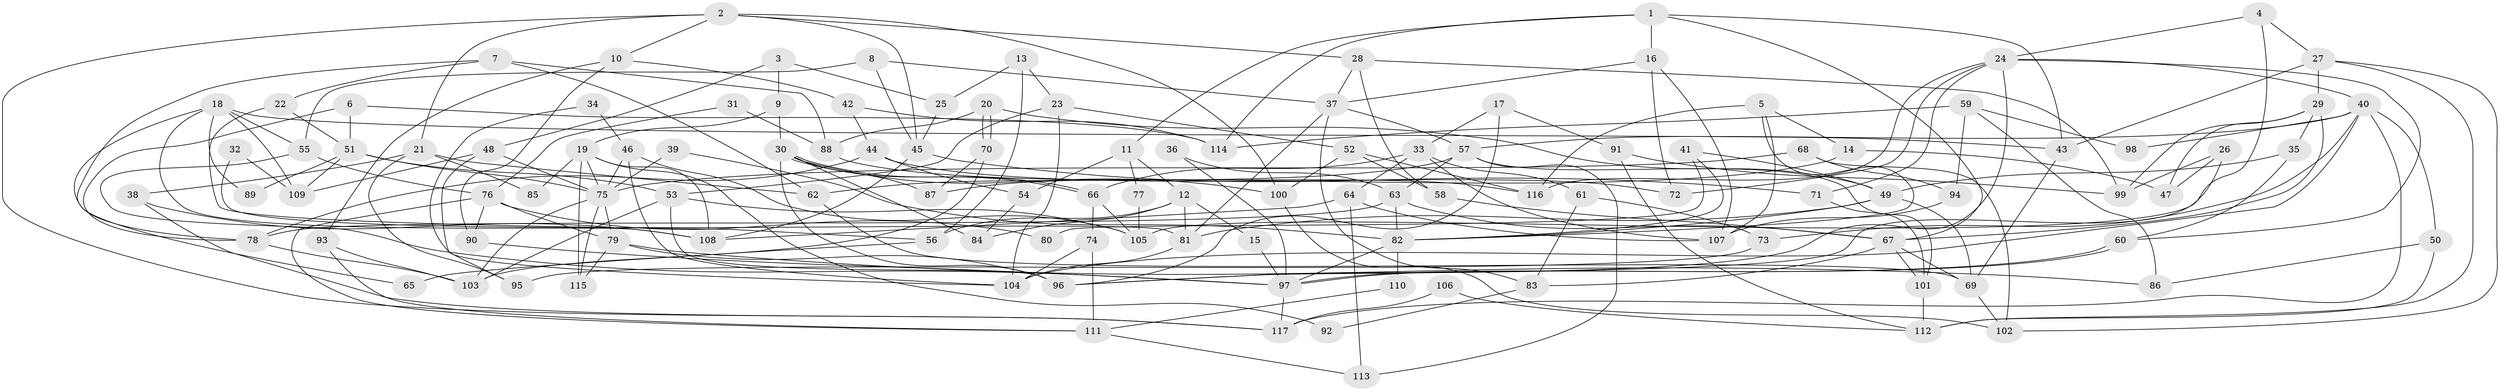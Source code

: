 // coarse degree distribution, {5: 0.12658227848101267, 8: 0.05063291139240506, 4: 0.13924050632911392, 6: 0.189873417721519, 7: 0.10126582278481013, 3: 0.17721518987341772, 2: 0.1518987341772152, 9: 0.0379746835443038, 11: 0.012658227848101266, 10: 0.012658227848101266}
// Generated by graph-tools (version 1.1) at 2025/24/03/03/25 07:24:00]
// undirected, 117 vertices, 234 edges
graph export_dot {
graph [start="1"]
  node [color=gray90,style=filled];
  1;
  2;
  3;
  4;
  5;
  6;
  7;
  8;
  9;
  10;
  11;
  12;
  13;
  14;
  15;
  16;
  17;
  18;
  19;
  20;
  21;
  22;
  23;
  24;
  25;
  26;
  27;
  28;
  29;
  30;
  31;
  32;
  33;
  34;
  35;
  36;
  37;
  38;
  39;
  40;
  41;
  42;
  43;
  44;
  45;
  46;
  47;
  48;
  49;
  50;
  51;
  52;
  53;
  54;
  55;
  56;
  57;
  58;
  59;
  60;
  61;
  62;
  63;
  64;
  65;
  66;
  67;
  68;
  69;
  70;
  71;
  72;
  73;
  74;
  75;
  76;
  77;
  78;
  79;
  80;
  81;
  82;
  83;
  84;
  85;
  86;
  87;
  88;
  89;
  90;
  91;
  92;
  93;
  94;
  95;
  96;
  97;
  98;
  99;
  100;
  101;
  102;
  103;
  104;
  105;
  106;
  107;
  108;
  109;
  110;
  111;
  112;
  113;
  114;
  115;
  116;
  117;
  1 -- 16;
  1 -- 67;
  1 -- 11;
  1 -- 43;
  1 -- 114;
  2 -- 28;
  2 -- 117;
  2 -- 10;
  2 -- 21;
  2 -- 45;
  2 -- 100;
  3 -- 9;
  3 -- 48;
  3 -- 25;
  4 -- 27;
  4 -- 105;
  4 -- 24;
  5 -- 107;
  5 -- 82;
  5 -- 14;
  5 -- 116;
  6 -- 114;
  6 -- 51;
  6 -- 78;
  7 -- 78;
  7 -- 62;
  7 -- 22;
  7 -- 88;
  8 -- 37;
  8 -- 45;
  8 -- 55;
  9 -- 30;
  9 -- 19;
  10 -- 93;
  10 -- 42;
  10 -- 90;
  11 -- 54;
  11 -- 12;
  11 -- 77;
  12 -- 56;
  12 -- 15;
  12 -- 81;
  12 -- 84;
  13 -- 23;
  13 -- 25;
  13 -- 56;
  14 -- 47;
  14 -- 87;
  15 -- 97;
  16 -- 107;
  16 -- 72;
  16 -- 37;
  17 -- 91;
  17 -- 96;
  17 -- 33;
  18 -- 43;
  18 -- 55;
  18 -- 65;
  18 -- 89;
  18 -- 108;
  18 -- 109;
  19 -- 108;
  19 -- 75;
  19 -- 85;
  19 -- 92;
  19 -- 115;
  20 -- 88;
  20 -- 70;
  20 -- 70;
  20 -- 49;
  21 -- 62;
  21 -- 38;
  21 -- 85;
  21 -- 95;
  22 -- 51;
  22 -- 56;
  23 -- 52;
  23 -- 104;
  23 -- 53;
  24 -- 96;
  24 -- 40;
  24 -- 60;
  24 -- 71;
  24 -- 72;
  24 -- 116;
  25 -- 45;
  26 -- 96;
  26 -- 99;
  26 -- 47;
  27 -- 102;
  27 -- 29;
  27 -- 43;
  27 -- 112;
  28 -- 58;
  28 -- 37;
  28 -- 99;
  29 -- 67;
  29 -- 35;
  29 -- 47;
  29 -- 99;
  30 -- 66;
  30 -- 66;
  30 -- 87;
  30 -- 84;
  30 -- 96;
  30 -- 100;
  31 -- 76;
  31 -- 88;
  32 -- 109;
  32 -- 81;
  33 -- 64;
  33 -- 61;
  33 -- 66;
  33 -- 107;
  34 -- 104;
  34 -- 46;
  35 -- 49;
  35 -- 60;
  36 -- 97;
  36 -- 63;
  37 -- 81;
  37 -- 57;
  37 -- 83;
  38 -- 117;
  38 -- 108;
  39 -- 75;
  39 -- 82;
  40 -- 104;
  40 -- 50;
  40 -- 57;
  40 -- 73;
  40 -- 98;
  40 -- 117;
  41 -- 49;
  41 -- 82;
  41 -- 80;
  42 -- 114;
  42 -- 44;
  43 -- 69;
  44 -- 78;
  44 -- 54;
  44 -- 72;
  45 -- 108;
  45 -- 71;
  46 -- 75;
  46 -- 105;
  46 -- 104;
  48 -- 75;
  48 -- 109;
  48 -- 95;
  49 -- 69;
  49 -- 81;
  49 -- 82;
  50 -- 112;
  50 -- 86;
  51 -- 53;
  51 -- 75;
  51 -- 89;
  51 -- 109;
  52 -- 100;
  52 -- 116;
  52 -- 58;
  53 -- 103;
  53 -- 96;
  53 -- 105;
  54 -- 84;
  55 -- 97;
  55 -- 76;
  56 -- 65;
  57 -- 62;
  57 -- 63;
  57 -- 101;
  57 -- 113;
  58 -- 67;
  59 -- 94;
  59 -- 86;
  59 -- 98;
  59 -- 114;
  60 -- 97;
  60 -- 97;
  61 -- 73;
  61 -- 83;
  62 -- 69;
  63 -- 67;
  63 -- 78;
  63 -- 82;
  64 -- 113;
  64 -- 108;
  64 -- 107;
  66 -- 74;
  66 -- 105;
  67 -- 83;
  67 -- 101;
  67 -- 69;
  68 -- 102;
  68 -- 75;
  68 -- 94;
  69 -- 102;
  70 -- 103;
  70 -- 87;
  71 -- 101;
  73 -- 95;
  74 -- 104;
  74 -- 111;
  75 -- 115;
  75 -- 79;
  75 -- 103;
  76 -- 90;
  76 -- 79;
  76 -- 80;
  76 -- 111;
  77 -- 105;
  78 -- 103;
  79 -- 96;
  79 -- 86;
  79 -- 115;
  81 -- 104;
  82 -- 97;
  82 -- 110;
  83 -- 92;
  88 -- 116;
  90 -- 97;
  91 -- 112;
  91 -- 99;
  93 -- 111;
  93 -- 103;
  94 -- 107;
  97 -- 117;
  100 -- 102;
  101 -- 112;
  106 -- 112;
  106 -- 117;
  110 -- 111;
  111 -- 113;
}

